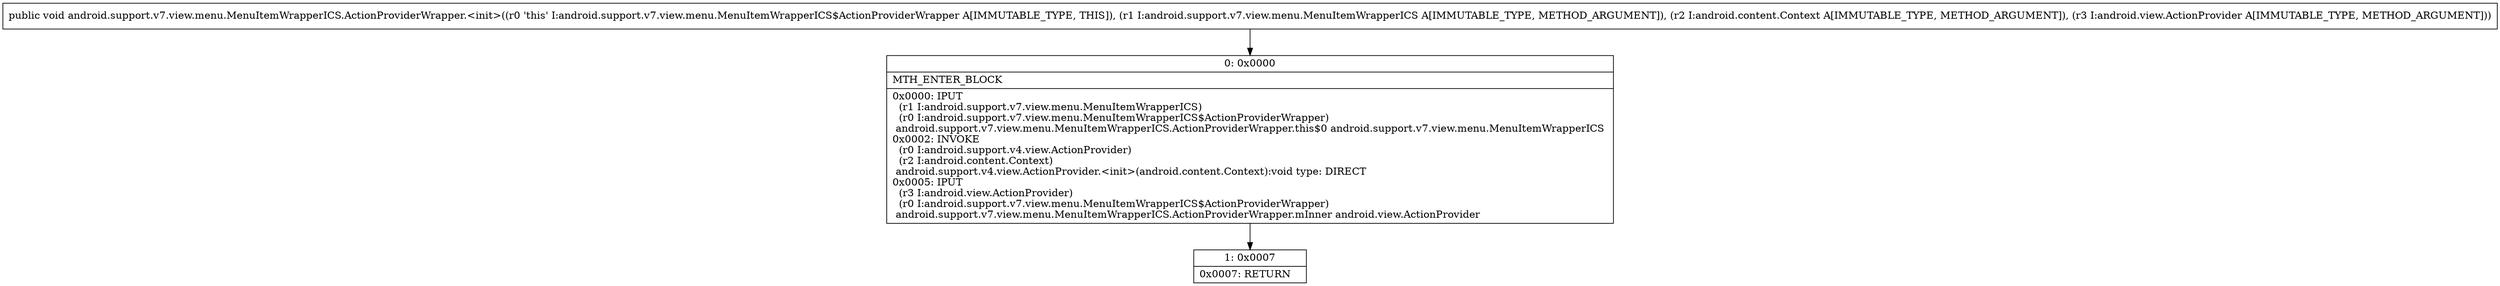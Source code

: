 digraph "CFG forandroid.support.v7.view.menu.MenuItemWrapperICS.ActionProviderWrapper.\<init\>(Landroid\/support\/v7\/view\/menu\/MenuItemWrapperICS;Landroid\/content\/Context;Landroid\/view\/ActionProvider;)V" {
Node_0 [shape=record,label="{0\:\ 0x0000|MTH_ENTER_BLOCK\l|0x0000: IPUT  \l  (r1 I:android.support.v7.view.menu.MenuItemWrapperICS)\l  (r0 I:android.support.v7.view.menu.MenuItemWrapperICS$ActionProviderWrapper)\l android.support.v7.view.menu.MenuItemWrapperICS.ActionProviderWrapper.this$0 android.support.v7.view.menu.MenuItemWrapperICS \l0x0002: INVOKE  \l  (r0 I:android.support.v4.view.ActionProvider)\l  (r2 I:android.content.Context)\l android.support.v4.view.ActionProvider.\<init\>(android.content.Context):void type: DIRECT \l0x0005: IPUT  \l  (r3 I:android.view.ActionProvider)\l  (r0 I:android.support.v7.view.menu.MenuItemWrapperICS$ActionProviderWrapper)\l android.support.v7.view.menu.MenuItemWrapperICS.ActionProviderWrapper.mInner android.view.ActionProvider \l}"];
Node_1 [shape=record,label="{1\:\ 0x0007|0x0007: RETURN   \l}"];
MethodNode[shape=record,label="{public void android.support.v7.view.menu.MenuItemWrapperICS.ActionProviderWrapper.\<init\>((r0 'this' I:android.support.v7.view.menu.MenuItemWrapperICS$ActionProviderWrapper A[IMMUTABLE_TYPE, THIS]), (r1 I:android.support.v7.view.menu.MenuItemWrapperICS A[IMMUTABLE_TYPE, METHOD_ARGUMENT]), (r2 I:android.content.Context A[IMMUTABLE_TYPE, METHOD_ARGUMENT]), (r3 I:android.view.ActionProvider A[IMMUTABLE_TYPE, METHOD_ARGUMENT])) }"];
MethodNode -> Node_0;
Node_0 -> Node_1;
}

